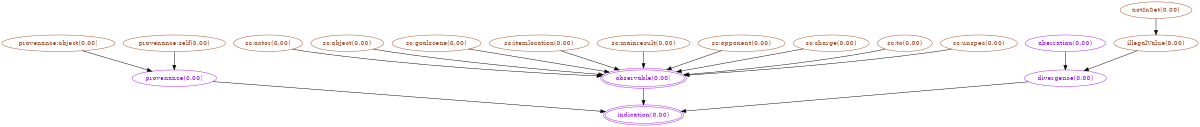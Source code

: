 digraph indications {
  size="8,10"
  "provenance:object(0.00)" [shape=ellipse,color=sienna,fontcolor=sienna];
  "provenance:self(0.00)" [shape=ellipse,color=sienna,fontcolor=sienna];
  "provenance(0.00)" [shape=ellipse,color=purple,fontcolor=purple];
  "sc:actor(0.00)" [shape=ellipse,color=sienna,fontcolor=sienna];
  "sc:object(0.00)" [shape=ellipse,color=sienna,fontcolor=sienna];
  "sc:goalscene(0.00)" [shape=ellipse,color=sienna,fontcolor=sienna];
  "sc:itemlocation(0.00)" [shape=ellipse,color=sienna,fontcolor=sienna];
  "sc:mainresult(0.00)" [shape=ellipse,color=sienna,fontcolor=sienna];
  "sc:opponent(0.00)" [shape=ellipse,color=sienna,fontcolor=sienna];
  "sc:charge(0.00)" [shape=ellipse,color=sienna,fontcolor=sienna];
  "sc:to(0.00)" [shape=ellipse,color=sienna,fontcolor=sienna];
  "sc:unspec(0.00)" [shape=ellipse,color=sienna,fontcolor=sienna];
  "observable(0.00)" [shape=ellipse,color=purple,peripheries=2,fontcolor=purple];
  "divergence(0.00)" [shape=ellipse,color=purple,fontcolor=purple];
  "aberration(0.00)" [shape=ellipse,color=purple,fontcolor=purple];
  "notInSet(0.00)" [shape=ellipse,color=sienna,fontcolor=sienna];
  "illegalValue(0.00)" [shape=ellipse,color=sienna,fontcolor=sienna];
  "indication(0.00)" [shape=ellipse,color=purple,peripheries=2,fontcolor=purple];
  "provenance:object(0.00)" -> "provenance(0.00)";
  "provenance:self(0.00)" -> "provenance(0.00)";
  "sc:actor(0.00)" -> "observable(0.00)";
  "sc:object(0.00)" -> "observable(0.00)";
  "sc:goalscene(0.00)" -> "observable(0.00)";
  "sc:mainresult(0.00)" -> "observable(0.00)";
  "sc:opponent(0.00)" -> "observable(0.00)";
  "sc:charge(0.00)" -> "observable(0.00)";
  "sc:to(0.00)" -> "observable(0.00)";
  "sc:itemlocation(0.00)" -> "observable(0.00)";
  "sc:unspec(0.00)" -> "observable(0.00)";
  "illegalValue(0.00)" -> "divergence(0.00)";
  "aberration(0.00)" -> "divergence(0.00)";
  "notInSet(0.00)" -> "illegalValue(0.00)";
  "provenance(0.00)" -> "indication(0.00)";
  "observable(0.00)" -> "indication(0.00)";
  "divergence(0.00)" -> "indication(0.00)";
}
